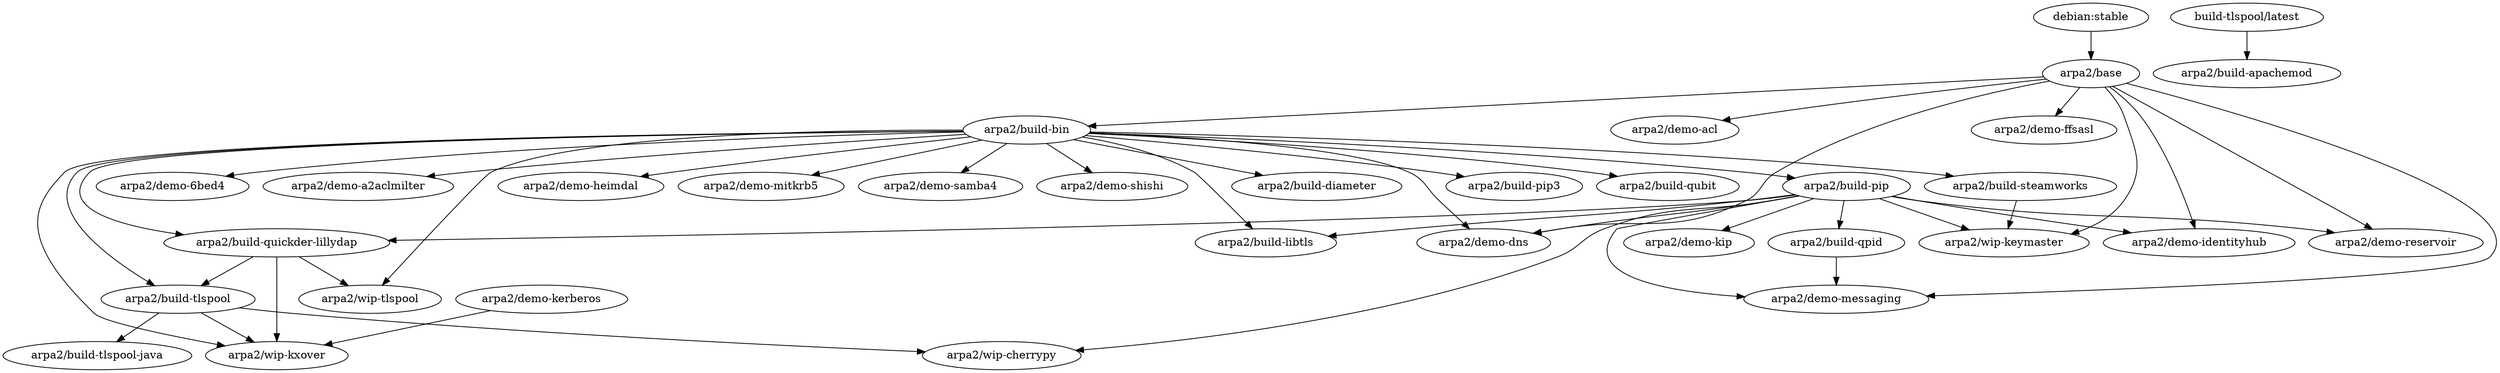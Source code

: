 digraph arpa2demo{
   "debian:stable" -> "arpa2/base"
   "build-tlspool/latest" -> "arpa2/build-apachemod"
   "arpa2/base" -> "arpa2/build-bin"
   "arpa2/build-bin" -> "arpa2/build-diameter"
   "arpa2/build-pip" -> "arpa2/build-libtls"
   "arpa2/build-bin" -> "arpa2/build-libtls"
   "arpa2/build-bin" -> "arpa2/build-pip"
   "arpa2/build-bin" -> "arpa2/build-pip3"
   "arpa2/build-pip" -> "arpa2/build-qpid"
   "arpa2/build-bin" -> "arpa2/build-qubit"
   "arpa2/build-pip" -> "arpa2/build-quickder-lillydap"
   "arpa2/build-bin" -> "arpa2/build-quickder-lillydap"
   "arpa2/build-bin" -> "arpa2/build-steamworks"
   "arpa2/build-tlspool" -> "arpa2/build-tlspool-java"
   "arpa2/build-quickder-lillydap" -> "arpa2/build-tlspool"
   "arpa2/build-bin" -> "arpa2/build-tlspool"
   "arpa2/build-bin" -> "arpa2/demo-6bed4"
   "arpa2/build-bin" -> "arpa2/demo-a2aclmilter"
   "arpa2/base" -> "arpa2/demo-acl"
   "arpa2/build-bin" -> "arpa2/demo-dns"
   "arpa2/build-pip" -> "arpa2/demo-dns"
   "arpa2/base" -> "arpa2/demo-dns"
   "arpa2/base" -> "arpa2/demo-ffsasl"
   "arpa2/build-bin" -> "arpa2/demo-heimdal"
   "arpa2/build-pip" -> "arpa2/demo-identityhub"
   "arpa2/base" -> "arpa2/demo-identityhub"
   "arpa2/build-pip" -> "arpa2/demo-kip"
   "arpa2/build-qpid" -> "arpa2/demo-messaging"
   "arpa2/build-pip" -> "arpa2/demo-messaging"
   "arpa2/base" -> "arpa2/demo-messaging"
   "arpa2/build-bin" -> "arpa2/demo-mitkrb5"
   "arpa2/build-pip" -> "arpa2/demo-reservoir"
   "arpa2/base" -> "arpa2/demo-reservoir"
   "arpa2/build-bin" -> "arpa2/demo-samba4"
   "arpa2/build-bin" -> "arpa2/demo-shishi"
   "arpa2/build-pip" -> "arpa2/wip-cherrypy"
   "arpa2/build-tlspool" -> "arpa2/wip-cherrypy"
   "arpa2/build-steamworks" -> "arpa2/wip-keymaster"
   "arpa2/build-pip" -> "arpa2/wip-keymaster"
   "arpa2/base" -> "arpa2/wip-keymaster"
   "arpa2/build-quickder-lillydap" -> "arpa2/wip-kxover"
   "arpa2/build-tlspool" -> "arpa2/wip-kxover"
   "arpa2/demo-kerberos" -> "arpa2/wip-kxover"
   "arpa2/build-bin" -> "arpa2/wip-kxover"
   "arpa2/build-quickder-lillydap" -> "arpa2/wip-tlspool"
   "arpa2/build-bin" -> "arpa2/wip-tlspool"
}
